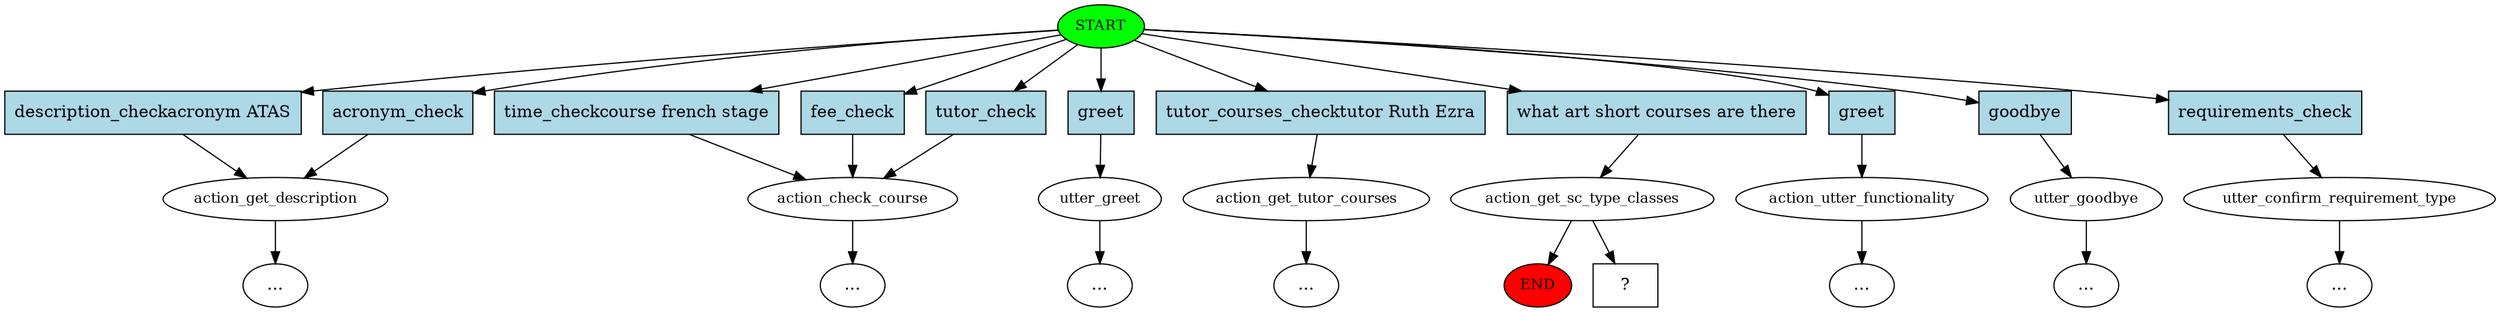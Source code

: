 digraph  {
0 [class="start active", fillcolor=green, fontsize=12, label=START, style=filled];
"-1" [class=end, fillcolor=red, fontsize=12, label=END, style=filled];
1 [class="", fontsize=12, label=action_get_description];
2 [class="", fontsize=12, label=action_check_course];
5 [class="", fontsize=12, label=utter_greet];
"-9" [class=ellipsis, label="..."];
9 [class="", fontsize=12, label=action_get_tutor_courses];
"-11" [class=ellipsis, label="..."];
10 [class=active, fontsize=12, label=action_get_sc_type_classes];
11 [class="", fontsize=12, label=action_utter_functionality];
"-14" [class=ellipsis, label="..."];
14 [class="", fontsize=12, label=utter_goodbye];
"-15" [class=ellipsis, label="..."];
23 [class="", fontsize=12, label=utter_confirm_requirement_type];
"-24" [class=ellipsis, label="..."];
"-25" [class=ellipsis, label="..."];
"-28" [class=ellipsis, label="..."];
29 [class="intent dashed active", label="  ?  ", shape=rect];
30 [class=intent, fillcolor=lightblue, label="description_checkacronym ATAS", shape=rect, style=filled];
31 [class=intent, fillcolor=lightblue, label=acronym_check, shape=rect, style=filled];
32 [class=intent, fillcolor=lightblue, label="time_checkcourse french stage", shape=rect, style=filled];
33 [class=intent, fillcolor=lightblue, label=fee_check, shape=rect, style=filled];
34 [class=intent, fillcolor=lightblue, label=tutor_check, shape=rect, style=filled];
35 [class=intent, fillcolor=lightblue, label=greet, shape=rect, style=filled];
36 [class=intent, fillcolor=lightblue, label="tutor_courses_checktutor Ruth Ezra", shape=rect, style=filled];
37 [class="intent active", fillcolor=lightblue, label="what art short courses are there", shape=rect, style=filled];
38 [class=intent, fillcolor=lightblue, label=greet, shape=rect, style=filled];
39 [class=intent, fillcolor=lightblue, label=goodbye, shape=rect, style=filled];
40 [class=intent, fillcolor=lightblue, label=requirements_check, shape=rect, style=filled];
0 -> 30  [class="", key=0];
0 -> 31  [class="", key=0];
0 -> 32  [class="", key=0];
0 -> 33  [class="", key=0];
0 -> 34  [class="", key=0];
0 -> 35  [class="", key=0];
0 -> 36  [class="", key=0];
0 -> 37  [class=active, key=0];
0 -> 38  [class="", key=0];
0 -> 39  [class="", key=0];
0 -> 40  [class="", key=0];
1 -> "-28"  [class="", key=NONE, label=""];
2 -> "-25"  [class="", key=NONE, label=""];
5 -> "-9"  [class="", key=NONE, label=""];
9 -> "-11"  [class="", key=NONE, label=""];
10 -> "-1"  [class="", key=NONE, label=""];
10 -> 29  [class=active, key=NONE, label=""];
11 -> "-14"  [class="", key=NONE, label=""];
14 -> "-15"  [class="", key=NONE, label=""];
23 -> "-24"  [class="", key=NONE, label=""];
30 -> 1  [class="", key=0];
31 -> 1  [class="", key=0];
32 -> 2  [class="", key=0];
33 -> 2  [class="", key=0];
34 -> 2  [class="", key=0];
35 -> 5  [class="", key=0];
36 -> 9  [class="", key=0];
37 -> 10  [class=active, key=0];
38 -> 11  [class="", key=0];
39 -> 14  [class="", key=0];
40 -> 23  [class="", key=0];
}
